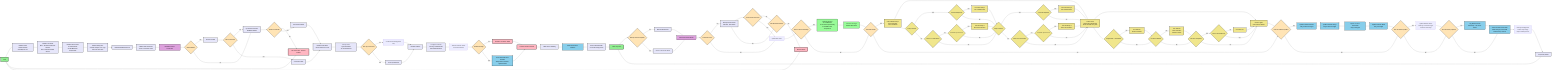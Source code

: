 flowchart LR
    A[Start] --> B[Initialize Serial Communication<br/>SmartSprout v2.1]
    B --> C[Initialize I2C Buses<br/>Bus 1: SHT30 Greenhouse Sensors<br/>Bus 2: SHT30 Outside Sensor]
    C --> D[Initialize Sensor Pins<br/>4x Soil Moisture<br/>2x DS18B20 Soil Temperature]
    D --> E[Initialize Relay Pins<br/>2x Water Pumps, Fan, Light<br/>Set all to OFF state]
    E --> F[Initialize DS18B20 Sensors]
    F --> G[Initialize SHT30 Sensors<br/>Check connection status]
    
    G --> H[Establish Internet Connection]
    H --> I{WiFi Available?}
    I -->|Yes| J[Connect to WiFi]
    I -->|No| K[Try GPRS Connection<br/>SIM800L Module]
    J --> L{WiFi Connected?}
    K --> M{GPRS Connected?}
    L -->|No| K
    M -->|No| N[No Connection - Restart ESP32]
    N --> A
    L -->|Yes| O[Connection: WiFi]
    M -->|Yes| P[Connection: GPRS]
    
    O --> Q[Initialize NTP Client<br/>Set IST Timezone +5:30]
    P --> Q
    Q --> R[Attempt Time Synchronization<br/>15 second timeout]
    R --> S{Time Sync Success?}
    S -->|No| T[Continue with background retry]
    S -->|Yes| U[Time synchronized]
    T --> V[Initialize Firebase]
    U --> V
    
    V --> W[Configure Firebase<br/>API Key, Database URL<br/>Email Authentication]
    W --> X[Wait for Firebase Token<br/>30 second timeout]
    X --> Y{Firebase Ready?}
    Y -->|No| Z[Firebase connection failed]
    Y -->|Yes| AA[Fetch thresholds from Firebase<br/>Temperature, Moisture, Light Schedule]
    Z --> BB[Continue without Firebase]
    AA --> BB
    
    BB --> CC[Initial Sensor Reading]
    CC --> DD[Send Initial Data to Firebase]
    DD --> EE[Start in Manual Mode<br/>10 minute startup period]
    EE --> FF[Main Loop Start]
    
    %% Main Loop
    FF --> GG{Startup Period Complete?}
    GG -->|No| HH[Manual Mode Active]
    GG -->|Yes| II[Switch to Automatic Mode]
    HH --> JJ[Check Connection Status]
    II --> JJ
    
    JJ --> KK{Connection Lost?}
    KK -->|Yes| LL[Attempt Reconnection<br/>WiFi first, then GPRS]
    KK -->|No| MM[Update NTP Time]
    LL --> NN{Reconnection Success?}
    NN -->|No| OO{Max Retries Reached?}
    NN -->|Yes| MM
    OO -->|Yes| PP[Restart ESP32]
    OO -->|No| LL
    PP --> A
    
    MM --> QQ{Time for Sensor Reading?}
    QQ -->|Yes| RR[Read All Sensors<br/>4x Soil Moisture<br/>3x SHT30 Temp/Humidity<br/>2x DS18B20 Soil Temperature]
    QQ -->|No| SS{Automatic Mode?}
    RR --> TT[Calculate Averages<br/>Handle NAN values]
    TT --> SS
    
    SS -->|Yes| UU[Control Water Pumps<br/>5-second bursts<br/>1-hour cooldown]
    SS -->|No| VV{Time for Firebase Update?}
    UU --> WW[Control Fans<br/>Temperature thresholds<br/>Timer override every hour]
    WW --> XX[Control Lights<br/>Time-based schedule]
    XX --> VV
    
    VV -->|Yes| YY[Update Firebase Sensors<br/>Only if values changed]
    VV -->|No| ZZ{Time for Status Update?}
    YY --> AAA[Update Firebase Relays<br/>Only if states changed]
    AAA --> BBB[Update Firebase Thresholds<br/>Only if changed]
    BBB --> CCC[Update Firebase Mode<br/>Only if changed]
    CCC --> ZZ
    
    ZZ -->|Yes| DDD[Update ESP32 Status<br/>Memory, Connection Type<br/>Check for warnings]
    ZZ -->|No| EEE{Time for History Update?}
    DDD --> EEE
    
    EEE -->|Yes| FFF[Log Historical Data<br/>Timestamp + all sensor values]
    EEE -->|No| GGG[Check Firebase Commands<br/>Mode changes, thresholds<br/>Manual relay controls]
    FFF --> GGG
    
    GGG --> HHH[Memory Management<br/>Check heap usage<br/>Report warnings if low]
    HHH --> III[Loop Delay 100ms]
    III --> FF
    
    %% Pump Control Detail
    UU --> JJJ{Pump 1 Active?}
    JJJ -->|Yes| KKK{5 seconds elapsed?}
    JJJ -->|No| LLL{Zones 1-2 need water?}
    KKK -->|Yes| MMM[Turn OFF Pump 1<br/>Set cooldown timer]
    KKK -->|No| NNN{Pump 2 Active?}
    LLL -->|Yes| OOO{Cooldown period over?}
    LLL -->|No| NNN
    OOO -->|Yes| PPP[Turn ON Pump 1<br/>Start 5-second timer]
    OOO -->|No| NNN
    MMM --> NNN
    PPP --> NNN
    
    NNN -->|Yes| QQQ{5 seconds elapsed?}
    NNN -->|No| RRR{Zones 3-4 need water?}
    QQQ -->|Yes| SSS[Turn OFF Pump 2<br/>Set cooldown timer]
    QQQ -->|No| WW
    RRR -->|Yes| TTT{Cooldown period over?}
    RRR -->|No| WW
    TTT -->|Yes| UUU[Turn ON Pump 2<br/>Start 5-second timer]
    TTT -->|No| WW
    SSS --> WW
    UUU --> WW
    
    %% Fan Control Detail
    WW --> VVV{Temperature > Threshold?}
    VVV -->|Yes| WWW[Turn ON Fan<br/>Sensor activation]
    VVV -->|No| XXX{Fan timer needed?}
    WWW --> XXX
    XXX -->|Yes| YYY[Turn ON Fan<br/>Timer activation<br/>5 minute runtime]
    XXX -->|No| ZZZ{Fan timer complete?}
    YYY --> ZZZ
    ZZZ -->|Yes| AAAA{Sensor still needs fan?}
    ZZZ -->|No| XX
    AAAA -->|No| BBBB[Turn OFF Fan]
    AAAA -->|Yes| XX
    BBBB --> XX
    
    %% Styling
    classDef startEnd fill:#90EE90,stroke:#000000,stroke-width:3px,color:#000000
    classDef process fill:#E6E6FA,stroke:#000000,stroke-width:2px,color:#000000
    classDef decision fill:#FFE4B5,stroke:#000000,stroke-width:2px,color:#000000
    classDef error fill:#FFB6C1,stroke:#000000,stroke-width:3px,color:#000000
    classDef sensor fill:#98FB98,stroke:#000000,stroke-width:2px,color:#000000
    classDef firebase fill:#87CEEB,stroke:#000000,stroke-width:2px,color:#000000
    classDef connection fill:#DDA0DD,stroke:#000000,stroke-width:2px,color:#000000
    classDef control fill:#F0E68C,stroke:#000000,stroke-width:2px,color:#000000
    
    class A,FF startEnd
    class B,C,D,E,F,G,J,K,O,P,Q,R,U,V,W,CC,DD,EE,HH,II,LL,RR,TT,III process
    class I,L,M,S,Y,GG,KK,NN,OO,QQ,SS,VV,ZZ,EEE decision
    class N,Z,BB,PP error
    class RR,TT sensor
    class AA,DD,YY,AAA,BBB,CCC,FFF,GGG firebase
    class H,JJ connection
    class UU,WW,XX,JJJ,KKK,LLL,MMM,NNN,OOO,PPP,QQQ,RRR,SSS,TTT,UUU,VVV,WWW,XXX,YYY,ZZZ,AAAA,BBBB control